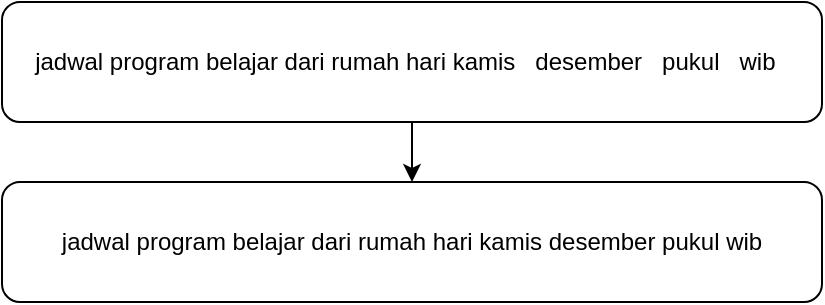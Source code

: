 <mxfile version="14.2.7" type="device"><diagram id="v784VKtAoAaX59sr6y2_" name="Page-1"><mxGraphModel dx="868" dy="425" grid="1" gridSize="10" guides="1" tooltips="1" connect="1" arrows="1" fold="1" page="1" pageScale="1" pageWidth="827" pageHeight="1169" math="0" shadow="0"><root><mxCell id="0"/><mxCell id="1" parent="0"/><mxCell id="1KNiOCyb68YxS8aXUdBT-7" style="edgeStyle=orthogonalEdgeStyle;rounded=0;orthogonalLoop=1;jettySize=auto;html=1;entryX=0.5;entryY=0;entryDx=0;entryDy=0;" parent="1" source="1KNiOCyb68YxS8aXUdBT-4" target="1KNiOCyb68YxS8aXUdBT-5" edge="1"><mxGeometry relative="1" as="geometry"/></mxCell><mxCell id="1KNiOCyb68YxS8aXUdBT-4" value="&lt;div&gt;jadwal program belajar dari rumah hari kamis&amp;nbsp; &amp;nbsp;desember&amp;nbsp; &amp;nbsp;pukul&amp;nbsp; &amp;nbsp;wib&amp;nbsp;&amp;nbsp;&lt;br&gt;&lt;/div&gt;" style="rounded=1;whiteSpace=wrap;html=1;align=center;" parent="1" vertex="1"><mxGeometry x="40" y="80" width="410" height="60" as="geometry"/></mxCell><mxCell id="1KNiOCyb68YxS8aXUdBT-5" value="&lt;div&gt;jadwal program belajar dari rumah hari kamis desember pukul wib&lt;br&gt;&lt;/div&gt;" style="rounded=1;whiteSpace=wrap;html=1;align=center;" parent="1" vertex="1"><mxGeometry x="40" y="170" width="410" height="60" as="geometry"/></mxCell></root></mxGraphModel></diagram></mxfile>